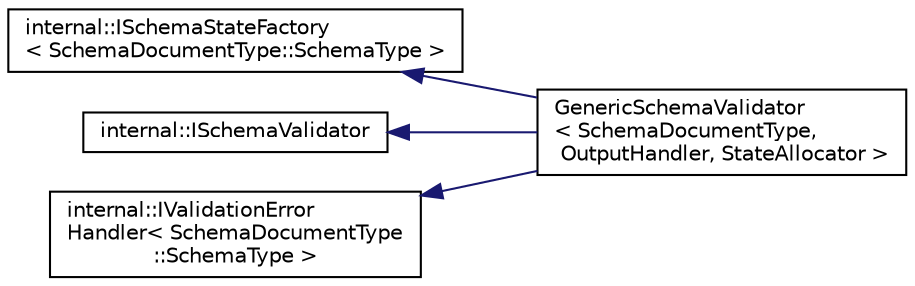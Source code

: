 digraph "Graphical Class Hierarchy"
{
 // LATEX_PDF_SIZE
  edge [fontname="Helvetica",fontsize="10",labelfontname="Helvetica",labelfontsize="10"];
  node [fontname="Helvetica",fontsize="10",shape=record];
  rankdir="LR";
  Node0 [label="internal::ISchemaStateFactory\l\< SchemaDocumentType::SchemaType \>",height=0.2,width=0.4,color="black", fillcolor="white", style="filled",URL="$classinternal_1_1ISchemaStateFactory.html",tooltip=" "];
  Node0 -> Node1 [dir="back",color="midnightblue",fontsize="10",style="solid",fontname="Helvetica"];
  Node1 [label="GenericSchemaValidator\l\< SchemaDocumentType,\l OutputHandler, StateAllocator \>",height=0.2,width=0.4,color="black", fillcolor="white", style="filled",URL="$classGenericSchemaValidator.html",tooltip="JSON Schema Validator."];
  Node66 [label="internal::ISchemaValidator",height=0.2,width=0.4,color="black", fillcolor="white", style="filled",URL="$classinternal_1_1ISchemaValidator.html",tooltip=" "];
  Node66 -> Node1 [dir="back",color="midnightblue",fontsize="10",style="solid",fontname="Helvetica"];
  Node68 [label="internal::IValidationError\lHandler\< SchemaDocumentType\l::SchemaType \>",height=0.2,width=0.4,color="black", fillcolor="white", style="filled",URL="$classinternal_1_1IValidationErrorHandler.html",tooltip=" "];
  Node68 -> Node1 [dir="back",color="midnightblue",fontsize="10",style="solid",fontname="Helvetica"];
}
